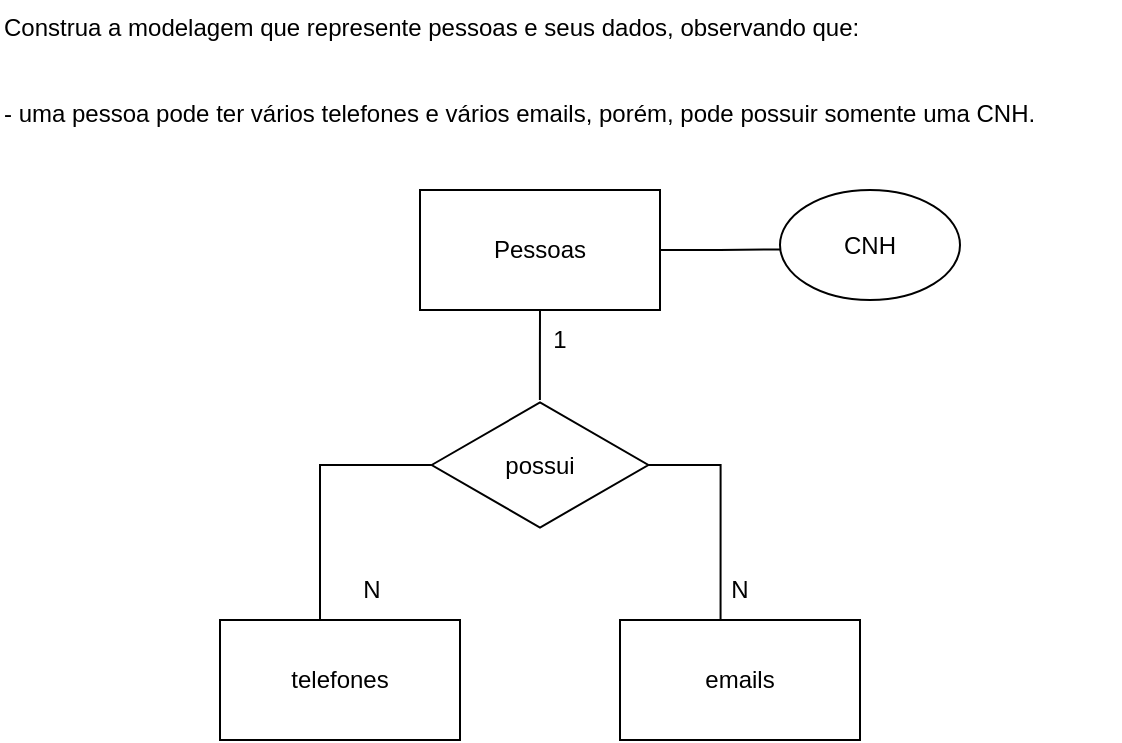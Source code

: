 <mxfile version="21.6.5" type="device">
  <diagram id="C5RBs43oDa-KdzZeNtuy" name="Page-1">
    <mxGraphModel dx="1050" dy="523" grid="1" gridSize="10" guides="1" tooltips="1" connect="1" arrows="1" fold="1" page="1" pageScale="1" pageWidth="827" pageHeight="1169" math="0" shadow="0">
      <root>
        <mxCell id="WIyWlLk6GJQsqaUBKTNV-0" />
        <mxCell id="WIyWlLk6GJQsqaUBKTNV-1" parent="WIyWlLk6GJQsqaUBKTNV-0" />
        <mxCell id="YR-QyGzAPfWDyEExHiRZ-4" style="edgeStyle=orthogonalEdgeStyle;rounded=0;orthogonalLoop=1;jettySize=auto;html=1;entryX=0.5;entryY=1;entryDx=0;entryDy=0;endArrow=none;endFill=0;" parent="WIyWlLk6GJQsqaUBKTNV-1" source="OP45eXiT8wmOVoESfCre-8" target="YR-QyGzAPfWDyEExHiRZ-0" edge="1">
          <mxGeometry relative="1" as="geometry">
            <Array as="points" />
          </mxGeometry>
        </mxCell>
        <mxCell id="YR-QyGzAPfWDyEExHiRZ-7" style="edgeStyle=orthogonalEdgeStyle;rounded=0;orthogonalLoop=1;jettySize=auto;html=1;entryX=0.338;entryY=1.035;entryDx=0;entryDy=0;entryPerimeter=0;endArrow=none;endFill=0;" parent="WIyWlLk6GJQsqaUBKTNV-1" source="OP45eXiT8wmOVoESfCre-8" target="OP45eXiT8wmOVoESfCre-15" edge="1">
          <mxGeometry relative="1" as="geometry" />
        </mxCell>
        <mxCell id="YR-QyGzAPfWDyEExHiRZ-8" style="edgeStyle=orthogonalEdgeStyle;rounded=0;orthogonalLoop=1;jettySize=auto;html=1;entryX=0.082;entryY=1.004;entryDx=0;entryDy=0;entryPerimeter=0;endArrow=none;endFill=0;" parent="WIyWlLk6GJQsqaUBKTNV-1" source="OP45eXiT8wmOVoESfCre-8" target="OP45eXiT8wmOVoESfCre-14" edge="1">
          <mxGeometry relative="1" as="geometry">
            <Array as="points">
              <mxPoint x="190" y="273" />
              <mxPoint x="190" y="350" />
            </Array>
          </mxGeometry>
        </mxCell>
        <mxCell id="OP45eXiT8wmOVoESfCre-8" value="possui" style="html=1;whiteSpace=wrap;aspect=fixed;shape=isoRectangle;" parent="WIyWlLk6GJQsqaUBKTNV-1" vertex="1">
          <mxGeometry x="245.84" y="240" width="108.33" height="65" as="geometry" />
        </mxCell>
        <mxCell id="OP45eXiT8wmOVoESfCre-11" value="1" style="text;html=1;strokeColor=none;fillColor=none;align=center;verticalAlign=middle;whiteSpace=wrap;rounded=0;" parent="WIyWlLk6GJQsqaUBKTNV-1" vertex="1">
          <mxGeometry x="280" y="195" width="60" height="30" as="geometry" />
        </mxCell>
        <mxCell id="OP45eXiT8wmOVoESfCre-14" value="N" style="text;html=1;strokeColor=none;fillColor=none;align=center;verticalAlign=middle;whiteSpace=wrap;rounded=0;" parent="WIyWlLk6GJQsqaUBKTNV-1" vertex="1">
          <mxGeometry x="185.84" y="320" width="60" height="30" as="geometry" />
        </mxCell>
        <mxCell id="OP45eXiT8wmOVoESfCre-15" value="N" style="text;html=1;strokeColor=none;fillColor=none;align=center;verticalAlign=middle;whiteSpace=wrap;rounded=0;" parent="WIyWlLk6GJQsqaUBKTNV-1" vertex="1">
          <mxGeometry x="370" y="320" width="60" height="30" as="geometry" />
        </mxCell>
        <mxCell id="YR-QyGzAPfWDyEExHiRZ-11" style="edgeStyle=orthogonalEdgeStyle;rounded=0;orthogonalLoop=1;jettySize=auto;html=1;entryX=0.006;entryY=0.54;entryDx=0;entryDy=0;entryPerimeter=0;endArrow=none;endFill=0;" parent="WIyWlLk6GJQsqaUBKTNV-1" source="YR-QyGzAPfWDyEExHiRZ-0" target="YR-QyGzAPfWDyEExHiRZ-10" edge="1">
          <mxGeometry relative="1" as="geometry" />
        </mxCell>
        <mxCell id="YR-QyGzAPfWDyEExHiRZ-0" value="Pessoas" style="rounded=0;whiteSpace=wrap;html=1;" parent="WIyWlLk6GJQsqaUBKTNV-1" vertex="1">
          <mxGeometry x="240" y="135" width="120" height="60" as="geometry" />
        </mxCell>
        <mxCell id="YR-QyGzAPfWDyEExHiRZ-5" value="telefones" style="rounded=0;whiteSpace=wrap;html=1;" parent="WIyWlLk6GJQsqaUBKTNV-1" vertex="1">
          <mxGeometry x="140" y="350" width="120" height="60" as="geometry" />
        </mxCell>
        <mxCell id="YR-QyGzAPfWDyEExHiRZ-6" value="emails" style="rounded=0;whiteSpace=wrap;html=1;" parent="WIyWlLk6GJQsqaUBKTNV-1" vertex="1">
          <mxGeometry x="340" y="350" width="120" height="60" as="geometry" />
        </mxCell>
        <mxCell id="YR-QyGzAPfWDyEExHiRZ-10" value="CNH" style="ellipse;whiteSpace=wrap;html=1;" parent="WIyWlLk6GJQsqaUBKTNV-1" vertex="1">
          <mxGeometry x="420" y="135" width="90" height="55" as="geometry" />
        </mxCell>
        <mxCell id="vU0QSqsopvDjh8uXbhII-0" value="Construa a modelagem que represente pessoas e seus dados, observando que:&#xa;&#xa;&#xa;- uma pessoa pode ter vários telefones e vários emails, porém, pode possuir somente uma CNH." style="text;whiteSpace=wrap;" vertex="1" parent="WIyWlLk6GJQsqaUBKTNV-1">
          <mxGeometry x="30" y="40" width="560" height="80" as="geometry" />
        </mxCell>
      </root>
    </mxGraphModel>
  </diagram>
</mxfile>

